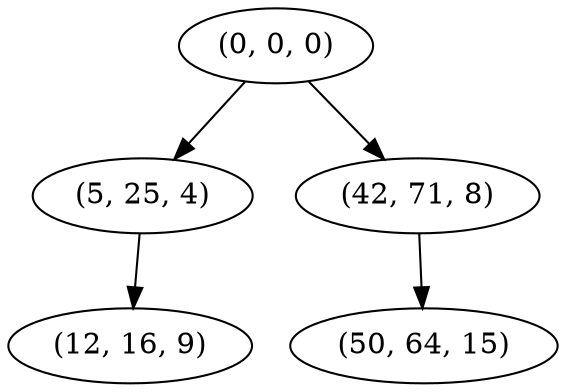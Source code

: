 digraph tree {
    "(0, 0, 0)";
    "(5, 25, 4)";
    "(12, 16, 9)";
    "(42, 71, 8)";
    "(50, 64, 15)";
    "(0, 0, 0)" -> "(5, 25, 4)";
    "(0, 0, 0)" -> "(42, 71, 8)";
    "(5, 25, 4)" -> "(12, 16, 9)";
    "(42, 71, 8)" -> "(50, 64, 15)";
}
